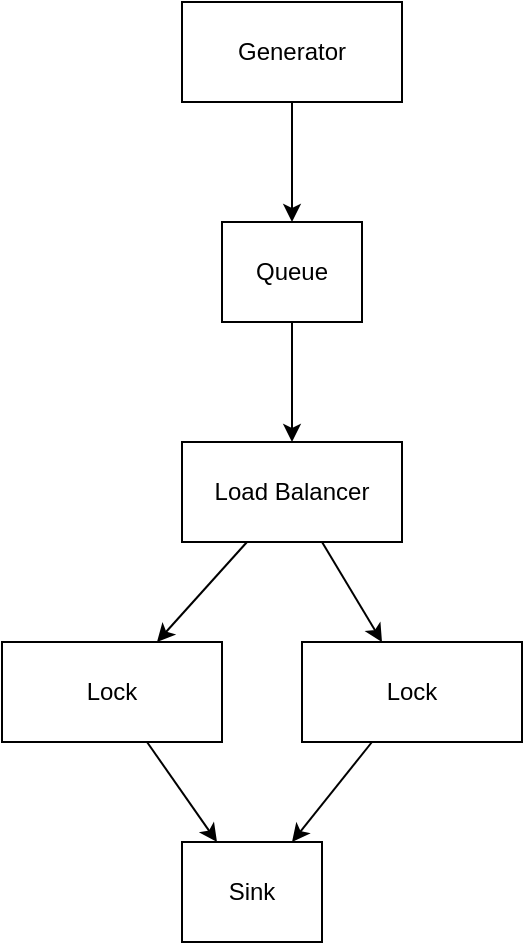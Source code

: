 <mxfile version="24.3.1" type="device">
  <diagram name="Page-1" id="PQKqzUdAGHVOVxXedEcz">
    <mxGraphModel dx="888" dy="728" grid="1" gridSize="10" guides="0" tooltips="1" connect="1" arrows="1" fold="1" page="1" pageScale="1" pageWidth="850" pageHeight="1100" math="0" shadow="0">
      <root>
        <mxCell id="0" />
        <mxCell id="1" parent="0" />
        <mxCell id="0JCrL0P5o5JfQ6rzsXf7-3" style="rounded=0;orthogonalLoop=1;jettySize=auto;html=1;" edge="1" parent="1" source="0JCrL0P5o5JfQ6rzsXf7-1" target="0JCrL0P5o5JfQ6rzsXf7-2">
          <mxGeometry relative="1" as="geometry" />
        </mxCell>
        <mxCell id="0JCrL0P5o5JfQ6rzsXf7-1" value="Generator" style="rounded=0;whiteSpace=wrap;html=1;" vertex="1" parent="1">
          <mxGeometry x="280" y="140" width="110" height="50" as="geometry" />
        </mxCell>
        <mxCell id="0JCrL0P5o5JfQ6rzsXf7-2" value="Queue" style="rounded=0;whiteSpace=wrap;html=1;" vertex="1" parent="1">
          <mxGeometry x="300" y="250" width="70" height="50" as="geometry" />
        </mxCell>
        <mxCell id="0JCrL0P5o5JfQ6rzsXf7-4" value="Load Balancer" style="rounded=0;whiteSpace=wrap;html=1;" vertex="1" parent="1">
          <mxGeometry x="280" y="360" width="110" height="50" as="geometry" />
        </mxCell>
        <mxCell id="0JCrL0P5o5JfQ6rzsXf7-5" value="Lock" style="rounded=0;whiteSpace=wrap;html=1;" vertex="1" parent="1">
          <mxGeometry x="190" y="460" width="110" height="50" as="geometry" />
        </mxCell>
        <mxCell id="0JCrL0P5o5JfQ6rzsXf7-6" value="Lock" style="rounded=0;whiteSpace=wrap;html=1;" vertex="1" parent="1">
          <mxGeometry x="340" y="460" width="110" height="50" as="geometry" />
        </mxCell>
        <mxCell id="0JCrL0P5o5JfQ6rzsXf7-7" value="" style="endArrow=classic;html=1;rounded=0;" edge="1" parent="1" source="0JCrL0P5o5JfQ6rzsXf7-2" target="0JCrL0P5o5JfQ6rzsXf7-4">
          <mxGeometry width="50" height="50" relative="1" as="geometry">
            <mxPoint x="160" y="340" as="sourcePoint" />
            <mxPoint x="210" y="290" as="targetPoint" />
          </mxGeometry>
        </mxCell>
        <mxCell id="0JCrL0P5o5JfQ6rzsXf7-8" value="" style="endArrow=classic;html=1;rounded=0;" edge="1" parent="1" source="0JCrL0P5o5JfQ6rzsXf7-4" target="0JCrL0P5o5JfQ6rzsXf7-5">
          <mxGeometry width="50" height="50" relative="1" as="geometry">
            <mxPoint x="329" y="300" as="sourcePoint" />
            <mxPoint x="160" y="390" as="targetPoint" />
          </mxGeometry>
        </mxCell>
        <mxCell id="0JCrL0P5o5JfQ6rzsXf7-9" value="" style="endArrow=classic;html=1;rounded=0;" edge="1" parent="1" source="0JCrL0P5o5JfQ6rzsXf7-4" target="0JCrL0P5o5JfQ6rzsXf7-6">
          <mxGeometry width="50" height="50" relative="1" as="geometry">
            <mxPoint x="329" y="300" as="sourcePoint" />
            <mxPoint x="160" y="390" as="targetPoint" />
          </mxGeometry>
        </mxCell>
        <mxCell id="0JCrL0P5o5JfQ6rzsXf7-10" value="Sink" style="rounded=0;whiteSpace=wrap;html=1;" vertex="1" parent="1">
          <mxGeometry x="280" y="560" width="70" height="50" as="geometry" />
        </mxCell>
        <mxCell id="0JCrL0P5o5JfQ6rzsXf7-12" value="" style="endArrow=classic;html=1;rounded=0;" edge="1" parent="1" source="0JCrL0P5o5JfQ6rzsXf7-6" target="0JCrL0P5o5JfQ6rzsXf7-10">
          <mxGeometry width="50" height="50" relative="1" as="geometry">
            <mxPoint x="520" y="600" as="sourcePoint" />
            <mxPoint x="570" y="550" as="targetPoint" />
          </mxGeometry>
        </mxCell>
        <mxCell id="0JCrL0P5o5JfQ6rzsXf7-13" value="" style="endArrow=classic;html=1;rounded=0;" edge="1" parent="1" source="0JCrL0P5o5JfQ6rzsXf7-5" target="0JCrL0P5o5JfQ6rzsXf7-10">
          <mxGeometry width="50" height="50" relative="1" as="geometry">
            <mxPoint x="520" y="600" as="sourcePoint" />
            <mxPoint x="570" y="550" as="targetPoint" />
          </mxGeometry>
        </mxCell>
      </root>
    </mxGraphModel>
  </diagram>
</mxfile>
